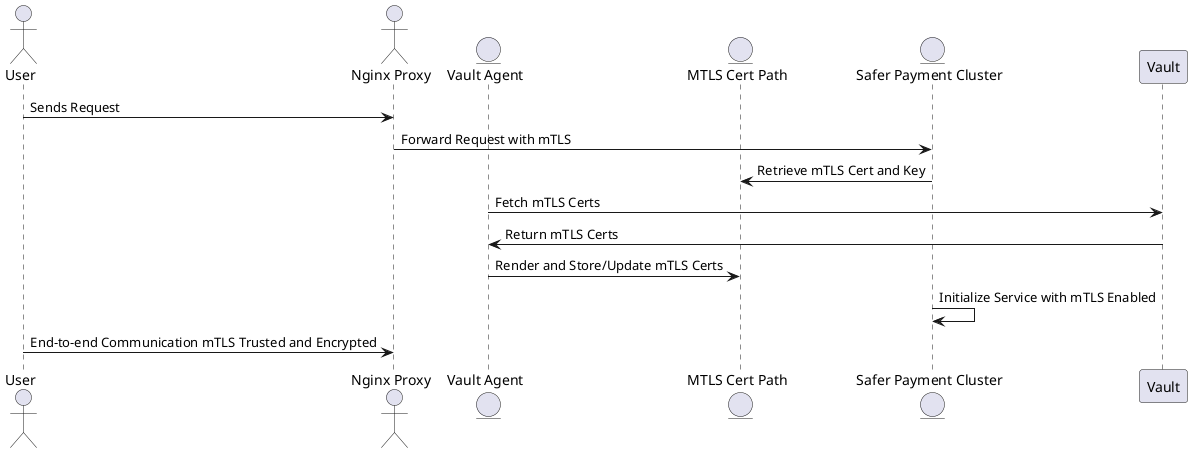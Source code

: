 @startuml
actor User
actor "Nginx Proxy" as Nginx

entity "Vault Agent" as VaultAgent
entity "MTLS Cert Path" as CertPath
entity "Safer Payment Cluster" as PaymentCluster

User -> Nginx: Sends Request

Nginx -> PaymentCluster: Forward Request with mTLS
PaymentCluster -> CertPath: Retrieve mTLS Cert and Key

VaultAgent -> Vault: Fetch mTLS Certs
Vault -> VaultAgent: Return mTLS Certs
VaultAgent -> CertPath: Render and Store/Update mTLS Certs

PaymentCluster -> PaymentCluster: Initialize Service with mTLS Enabled

User -> Nginx: End-to-end Communication mTLS Trusted and Encrypted

@enduml
